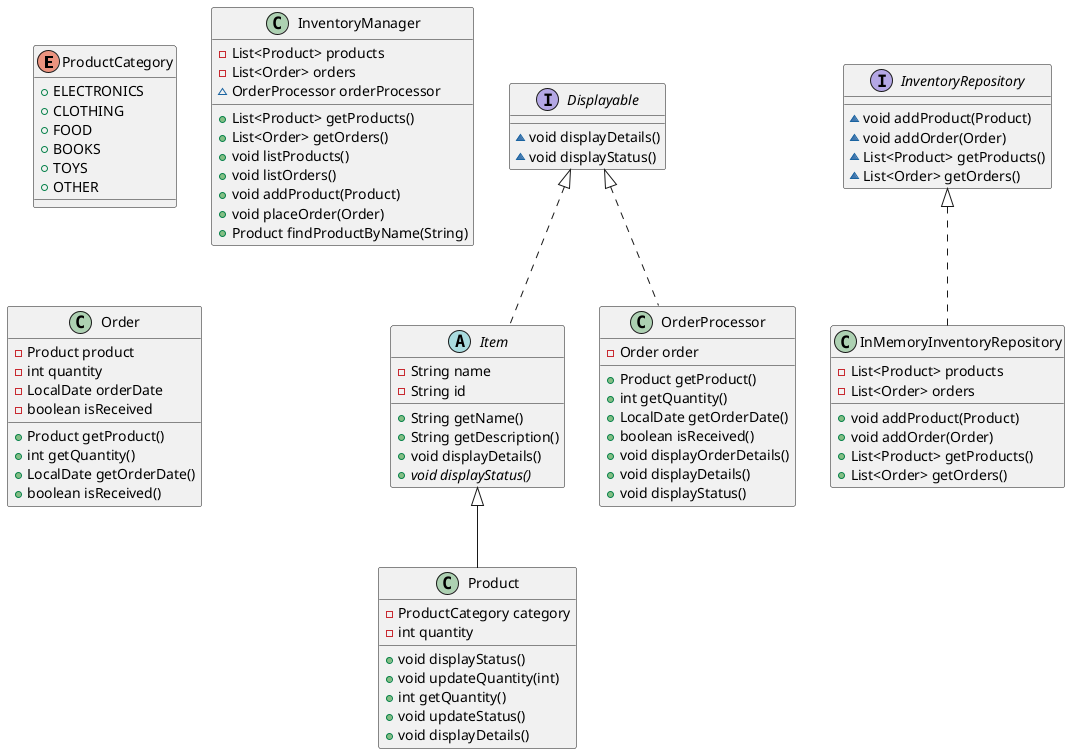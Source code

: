 @startuml
enum ProductCategory {
+  ELECTRONICS
+  CLOTHING
+  FOOD
+  BOOKS
+  TOYS
+  OTHER
}
interface Displayable {
~ void displayDetails()
~ void displayStatus()
}
class InventoryManager {
- List<Product> products
- List<Order> orders
~ OrderProcessor orderProcessor
+ List<Product> getProducts()
+ List<Order> getOrders()
+ void listProducts()
+ void listOrders()
+ void addProduct(Product)
+ void placeOrder(Order)
+ Product findProductByName(String)
}
interface InventoryRepository {
~ void addProduct(Product)
~ void addOrder(Order)
~ List<Product> getProducts()
~ List<Order> getOrders()
}
abstract class Item {
- String name
- String id
+ String getName()
+ String getDescription()
+ void displayDetails()
+ {abstract}void displayStatus()
}


Displayable <|.. Item
class Order {
- Product product
- int quantity
- LocalDate orderDate
- boolean isReceived
+ Product getProduct()
+ int getQuantity()
+ LocalDate getOrderDate()
+ boolean isReceived()
}
class OrderProcessor {
- Order order
+ Product getProduct()
+ int getQuantity()
+ LocalDate getOrderDate()
+ boolean isReceived()
+ void displayOrderDetails()
+ void displayDetails()
+ void displayStatus()
}


Displayable <|.. OrderProcessor
class Product {
- ProductCategory category
- int quantity
+ void displayStatus()
+ void updateQuantity(int)
+ int getQuantity()
+ void updateStatus()
+ void displayDetails()
}


Item <|-- Product
class InMemoryInventoryRepository {
- List<Product> products
- List<Order> orders
+ void addProduct(Product)
+ void addOrder(Order)
+ List<Product> getProducts()
+ List<Order> getOrders()
}


InventoryRepository <|.. InMemoryInventoryRepository

@enduml
